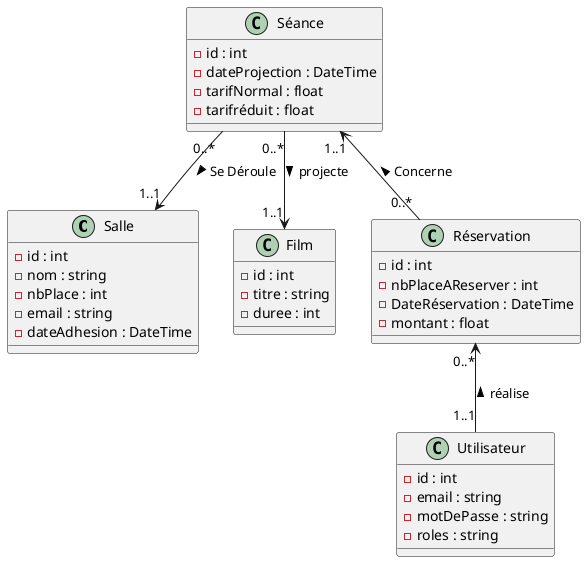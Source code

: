 @startuml

class Salle {
- id : int
- nom : string
- nbPlace : int
- email : string
- dateAdhesion : DateTime
}

class Séance {
- id : int
- dateProjection : DateTime
- tarifNormal : float
- tarifréduit : float
}

class Film {
- id : int
- titre : string
- duree : int
}

class Utilisateur {
- id : int
- email : string
- motDePasse : string
- roles : string
}

class Réservation {
- id : int
- nbPlaceAReserver : int
- DateRéservation : DateTime
- montant : float
}

Séance"0..*" --> "1..1"Film :> projecte
Séance"0..*" --> "1..1"Salle :> Se Déroule

Réservation"0..*" <-- "1..1"Utilisateur :< réalise

Séance"1..1" <-- "0..*"Réservation :< Concerne
@enduml
